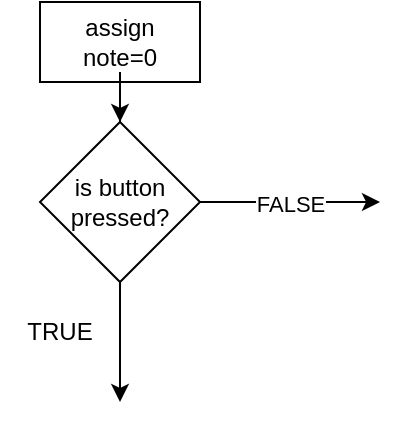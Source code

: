 <mxfile version="22.1.21" type="github">
  <diagram name="Page-1" id="lX7QIlUKWdU8gL5CR127">
    <mxGraphModel dx="954" dy="590" grid="1" gridSize="10" guides="1" tooltips="1" connect="1" arrows="1" fold="1" page="1" pageScale="1" pageWidth="850" pageHeight="1100" math="0" shadow="0">
      <root>
        <mxCell id="0" />
        <mxCell id="1" parent="0" />
        <mxCell id="epfsVkpEsd7adR4lCwix-3" style="edgeStyle=orthogonalEdgeStyle;rounded=0;orthogonalLoop=1;jettySize=auto;html=1;exitX=1;exitY=0.75;exitDx=0;exitDy=0;entryX=1;entryY=0.75;entryDx=0;entryDy=0;" edge="1" parent="1" source="epfsVkpEsd7adR4lCwix-2" target="epfsVkpEsd7adR4lCwix-2">
          <mxGeometry relative="1" as="geometry" />
        </mxCell>
        <mxCell id="epfsVkpEsd7adR4lCwix-1" value="" style="rounded=0;whiteSpace=wrap;html=1;" vertex="1" parent="1">
          <mxGeometry x="90" y="40" width="80" height="40" as="geometry" />
        </mxCell>
        <mxCell id="epfsVkpEsd7adR4lCwix-5" style="edgeStyle=orthogonalEdgeStyle;rounded=0;orthogonalLoop=1;jettySize=auto;html=1;" edge="1" parent="1" source="ON2PCwLsHCxH6XmssoJd-1">
          <mxGeometry relative="1" as="geometry">
            <mxPoint x="130" y="130" as="targetPoint" />
          </mxGeometry>
        </mxCell>
        <mxCell id="epfsVkpEsd7adR4lCwix-2" value="assign note=0" style="text;strokeColor=none;align=center;fillColor=none;html=1;verticalAlign=middle;whiteSpace=wrap;rounded=0;" vertex="1" parent="1">
          <mxGeometry x="100" y="45" width="60" height="30" as="geometry" />
        </mxCell>
        <mxCell id="epfsVkpEsd7adR4lCwix-6" value="" style="edgeStyle=orthogonalEdgeStyle;rounded=0;orthogonalLoop=1;jettySize=auto;html=1;" edge="1" parent="1" source="epfsVkpEsd7adR4lCwix-2" target="ON2PCwLsHCxH6XmssoJd-1">
          <mxGeometry relative="1" as="geometry">
            <mxPoint x="130" y="130" as="targetPoint" />
            <mxPoint x="130" y="75" as="sourcePoint" />
          </mxGeometry>
        </mxCell>
        <mxCell id="epfsVkpEsd7adR4lCwix-8" style="edgeStyle=orthogonalEdgeStyle;rounded=0;orthogonalLoop=1;jettySize=auto;html=1;exitX=0.5;exitY=1;exitDx=0;exitDy=0;" edge="1" parent="1" source="ON2PCwLsHCxH6XmssoJd-1">
          <mxGeometry relative="1" as="geometry">
            <mxPoint x="130" y="240" as="targetPoint" />
          </mxGeometry>
        </mxCell>
        <mxCell id="epfsVkpEsd7adR4lCwix-12" value="FALSE" style="edgeStyle=orthogonalEdgeStyle;rounded=0;orthogonalLoop=1;jettySize=auto;html=1;exitX=1;exitY=0.5;exitDx=0;exitDy=0;" edge="1" parent="1" source="ON2PCwLsHCxH6XmssoJd-1">
          <mxGeometry relative="1" as="geometry">
            <mxPoint x="260" y="140" as="targetPoint" />
          </mxGeometry>
        </mxCell>
        <mxCell id="ON2PCwLsHCxH6XmssoJd-1" value="" style="rhombus;whiteSpace=wrap;html=1;" parent="1" vertex="1">
          <mxGeometry x="90" y="100" width="80" height="80" as="geometry" />
        </mxCell>
        <mxCell id="epfsVkpEsd7adR4lCwix-7" value="is button pressed?" style="text;strokeColor=none;align=center;fillColor=none;html=1;verticalAlign=middle;whiteSpace=wrap;rounded=0;" vertex="1" parent="1">
          <mxGeometry x="110" y="120" width="40" height="40" as="geometry" />
        </mxCell>
        <mxCell id="epfsVkpEsd7adR4lCwix-9" value="TRUE" style="text;strokeColor=none;align=center;fillColor=none;html=1;verticalAlign=middle;whiteSpace=wrap;rounded=0;" vertex="1" parent="1">
          <mxGeometry x="70" y="190" width="60" height="30" as="geometry" />
        </mxCell>
      </root>
    </mxGraphModel>
  </diagram>
</mxfile>
